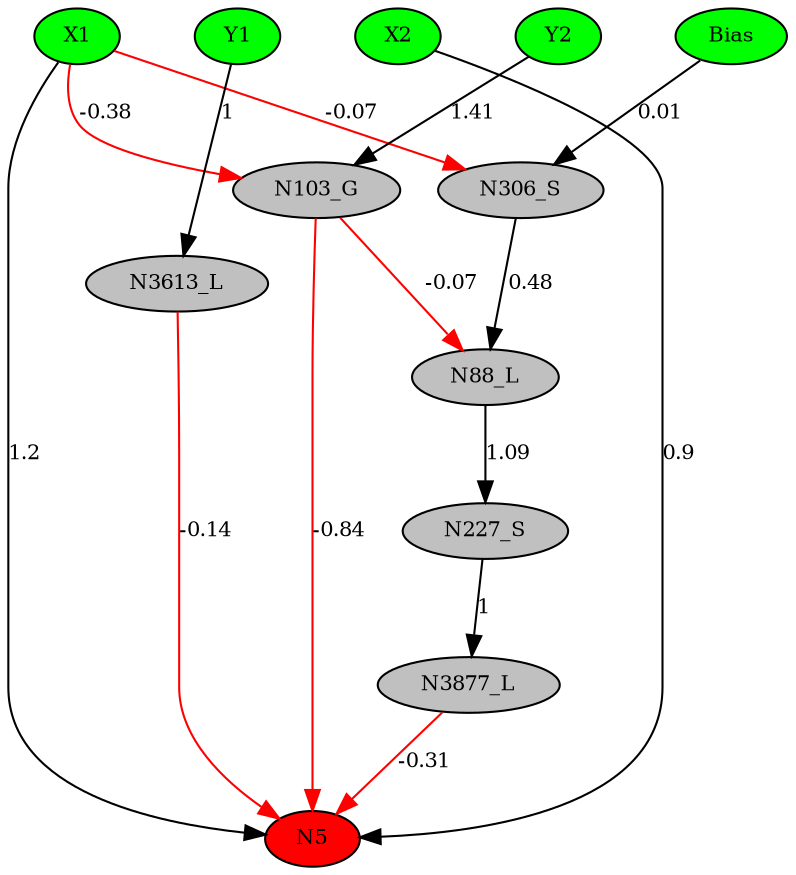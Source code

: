 digraph g { 
N0 [shape=ellipse, label=Bias,fontsize=10,height=0.1,width=0.1,style=filled,fillcolor=green]
N1[shape=ellipse label=X1,fontsize=10,height=0.1,width=0.1,style=filled,fillcolor=green]
N2[shape=ellipse label=Y1,fontsize=10,height=0.1,width=0.1,style=filled,fillcolor=green]
N3[shape=ellipse label=X2,fontsize=10,height=0.1,width=0.1,style=filled,fillcolor=green]
N4[shape=ellipse label=Y2,fontsize=10,height=0.1,width=0.1,style=filled,fillcolor=green]
N5[shape=ellipse,fontsize = 10, height = 0.1, width = 0.1, style = filled, fillcolor = red]
N88[shape=ellipse, label=N88_L,fontsize=10,height=0.1,width=0.1,style=filled,fillcolor=gray]
N103[shape=ellipse, label=N103_G,fontsize=10,height=0.1,width=0.1,style=filled,fillcolor=gray]
N227[shape=ellipse, label=N227_S,fontsize=10,height=0.1,width=0.1,style=filled,fillcolor=gray]
N306[shape=ellipse, label=N306_S,fontsize=10,height=0.1,width=0.1,style=filled,fillcolor=gray]
N3613[shape=ellipse, label=N3613_L,fontsize=10,height=0.1,width=0.1,style=filled,fillcolor=gray]
N3877[shape=ellipse, label=N3877_L,fontsize=10,height=0.1,width=0.1,style=filled,fillcolor=gray]
N1 -> N5 [color=black] [ label=1.2,fontsize=10]
N3 -> N5 [color=black] [ label=0.9,fontsize=10]
N4 -> N103 [color=black] [ label=1.41,fontsize=10]
N103 -> N5 [color=red] [arrowType=inv][ label=-0.84,fontsize=10]
N1 -> N103 [color=red] [arrowType=inv][ label=-0.38,fontsize=10]
N103 -> N88 [color=red] [arrowType=inv][ label=-0.07,fontsize=10]
N88 -> N227 [color=black] [ label=1.09,fontsize=10]
N0 -> N306 [color=black] [ label=0.01,fontsize=10]
N306 -> N88 [color=black] [ label=0.48,fontsize=10]
N1 -> N306 [color=red] [arrowType=inv][ label=-0.07,fontsize=10]
N2 -> N3613 [color=black] [ label=1,fontsize=10]
N3613 -> N5 [color=red] [arrowType=inv][ label=-0.14,fontsize=10]
N227 -> N3877 [color=black] [ label=1,fontsize=10]
N3877 -> N5 [color=red] [arrowType=inv][ label=-0.31,fontsize=10]
 { rank=same; 
N5
 } 
 { rank=same; 
N1 ->N2 ->N3 ->N4 ->N0 [style=invis]
 } 
}
